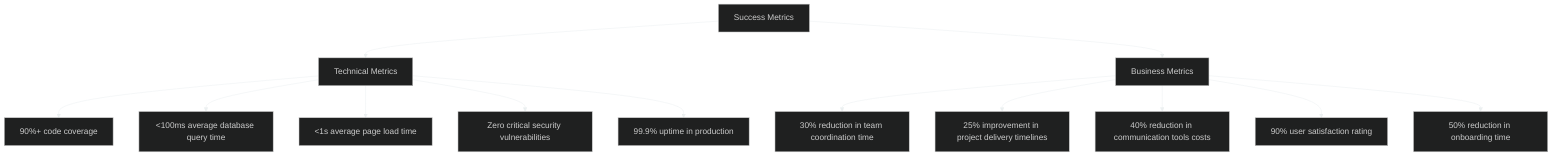 %%{init: {'theme': 'dark', 'themeVariables': { 'primaryColor': '#2c3e50', 'primaryTextColor': '#ecf0f1', 'primaryBorderColor': '#7f8c8d', 'lineColor': '#ecf0f1', 'secondaryColor': '#34495e', 'tertiaryColor': '#282c34' }}}%%
graph TD
    A[Success Metrics] --> B[Technical Metrics]
    A --> C[Business Metrics]
    
    B --> B1[90%+ code coverage]
    B --> B2["<100ms average database query time"]
    B --> B3["<1s average page load time"]
    B --> B4[Zero critical security vulnerabilities]
    B --> B5[99.9% uptime in production]
    
    C --> C1[30% reduction in team coordination time]
    C --> C2[25% improvement in project delivery timelines]
    C --> C3[40% reduction in communication tools costs]
    C --> C4[90% user satisfaction rating]
    C --> C5[50% reduction in onboarding time]
